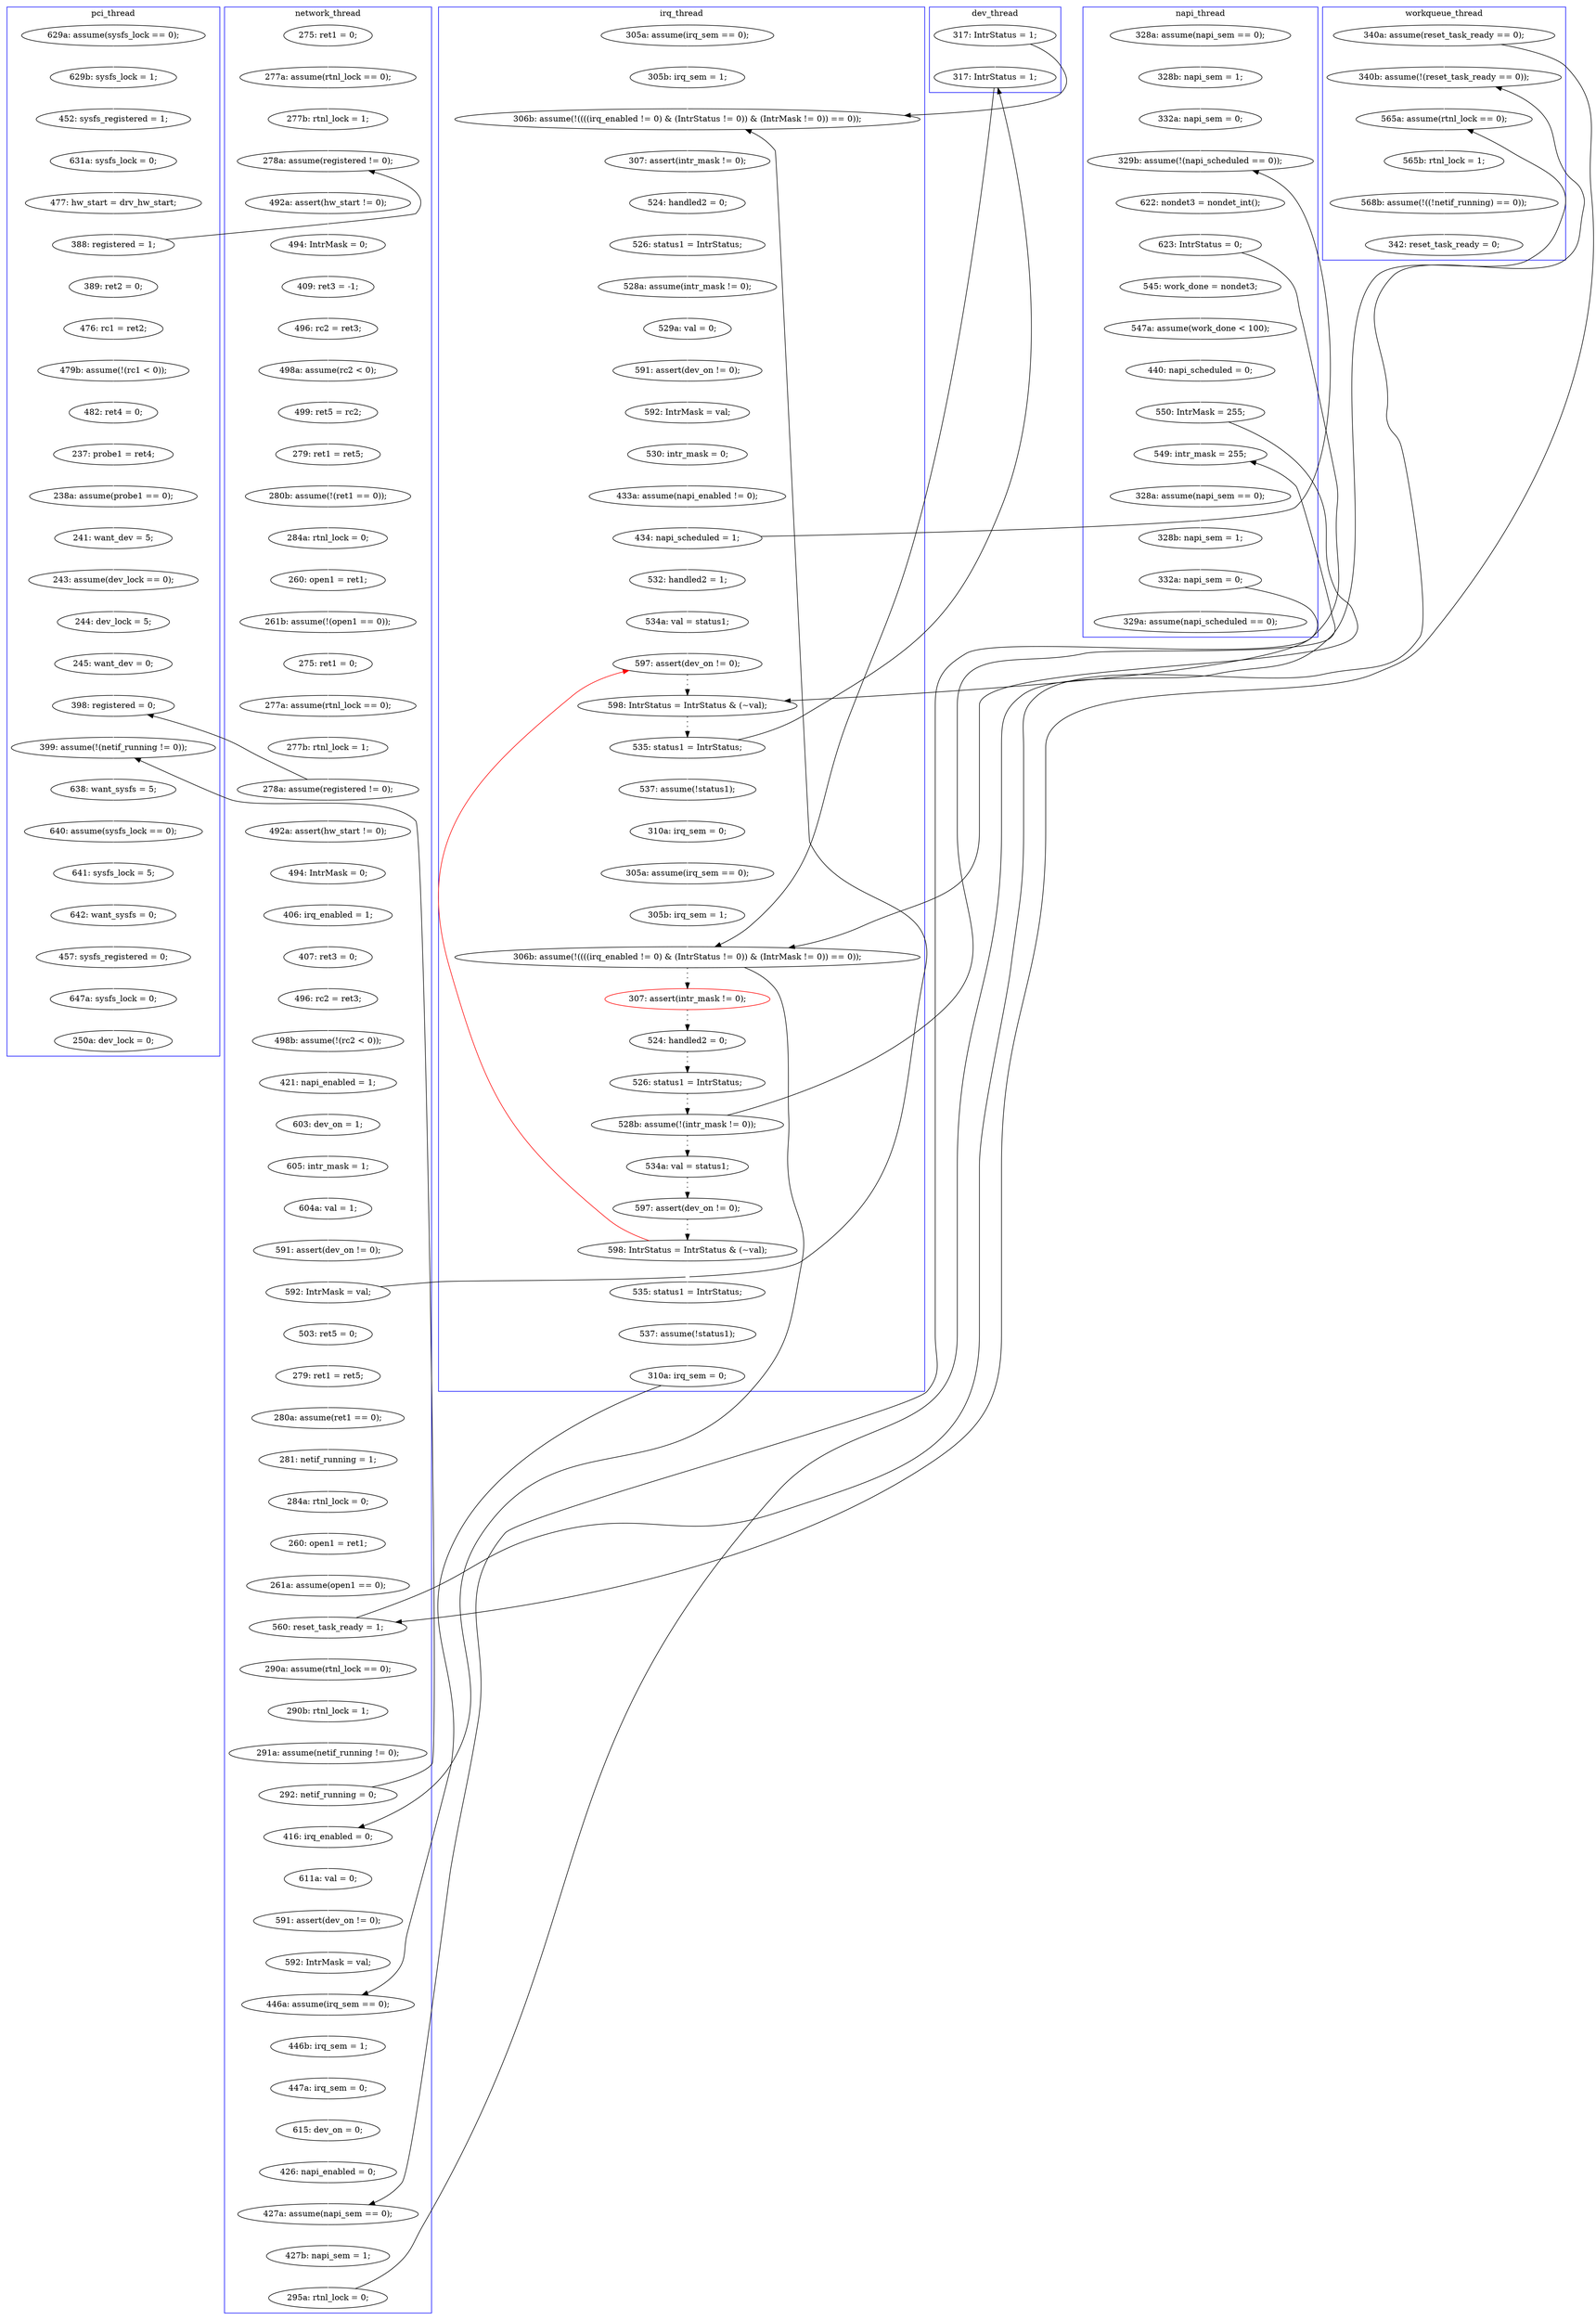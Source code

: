 digraph Counterexample {
	204 -> 205 [color = white, style = solid]
	74 -> 76 [color = black, style = solid, constraint = false]
	157 -> 158 [color = white, style = solid]
	99 -> 100 [color = white, style = solid]
	142 -> 143 [color = white, style = solid]
	228 -> 233 [color = black, style = dotted]
	127 -> 130 [color = white, style = solid]
	219 -> 227 [color = black, style = solid, constraint = false]
	155 -> 157 [color = white, style = solid]
	81 -> 192 [color = white, style = solid]
	154 -> 155 [color = white, style = solid]
	149 -> 153 [color = white, style = solid]
	263 -> 264 [color = white, style = solid]
	95 -> 96 [color = white, style = solid]
	184 -> 186 [color = white, style = solid]
	317 -> 320 [color = white, style = solid]
	216 -> 220 [color = white, style = solid]
	91 -> 94 [color = white, style = solid]
	205 -> 208 [color = white, style = solid]
	324 -> 325 [color = white, style = solid]
	254 -> 255 [color = black, style = solid, constraint = false]
	329 -> 330 [color = black, style = solid, constraint = false]
	326 -> 329 [color = white, style = solid]
	212 -> 218 [color = white, style = solid]
	204 -> 213 [color = black, style = solid, constraint = false]
	141 -> 142 [color = white, style = solid]
	234 -> 237 [color = white, style = solid]
	158 -> 162 [color = black, style = solid, constraint = false]
	308 -> 311 [color = white, style = solid]
	135 -> 136 [color = white, style = solid]
	173 -> 179 [color = white, style = solid]
	288 -> 289 [color = white, style = solid]
	245 -> 270 [color = black, style = dotted]
	289 -> 290 [color = white, style = solid]
	294 -> 308 [color = white, style = solid]
	272 -> 275 [color = white, style = solid]
	181 -> 183 [color = white, style = solid]
	100 -> 101 [color = white, style = solid]
	239 -> 243 [color = black, style = dotted]
	330 -> 331 [color = white, style = solid]
	42 -> 81 [color = white, style = solid]
	101 -> 104 [color = white, style = solid]
	35 -> 254 [color = black, style = solid, constraint = false]
	66 -> 76 [color = white, style = solid]
	190 -> 191 [color = white, style = solid]
	218 -> 247 [color = white, style = solid]
	192 -> 201 [color = white, style = solid]
	243 -> 245 [color = black, style = dotted]
	94 -> 95 [color = white, style = solid]
	165 -> 168 [color = white, style = solid]
	46 -> 47 [color = white, style = solid]
	117 -> 118 [color = white, style = solid]
	136 -> 141 [color = white, style = solid]
	74 -> 75 [color = white, style = solid]
	320 -> 324 [color = white, style = solid]
	252 -> 257 [color = white, style = solid]
	224 -> 225 [color = white, style = solid]
	269 -> 298 [color = white, style = solid]
	72 -> 162 [color = black, style = solid, constraint = false]
	284 -> 288 [color = white, style = solid]
	282 -> 284 [color = white, style = solid]
	272 -> 209 [color = red, style = solid, constraint = false]
	279 -> 315 [color = black, style = solid, constraint = false]
	334 -> 347 [color = white, style = solid]
	109 -> 110 [color = white, style = solid]
	213 -> 216 [color = black, style = dotted]
	90 -> 91 [color = white, style = solid]
	62 -> 162 [color = white, style = solid]
	125 -> 126 [color = white, style = solid]
	52 -> 65 [color = white, style = solid]
	47 -> 53 [color = white, style = solid]
	202 -> 209 [color = white, style = solid]
	316 -> 317 [color = white, style = solid]
	35 -> 255 [color = white, style = solid]
	179 -> 234 [color = white, style = solid]
	264 -> 269 [color = white, style = solid]
	199 -> 202 [color = white, style = solid]
	180 -> 181 [color = white, style = solid]
	110 -> 111 [color = white, style = solid]
	216 -> 219 [color = black, style = solid, constraint = false]
	162 -> 169 [color = white, style = solid]
	158 -> 164 [color = white, style = solid]
	41 -> 42 [color = white, style = solid]
	175 -> 176 [color = white, style = solid]
	168 -> 173 [color = white, style = solid]
	96 -> 99 [color = white, style = solid]
	186 -> 190 [color = white, style = solid]
	72 -> 219 [color = white, style = solid]
	325 -> 326 [color = white, style = solid]
	64 -> 74 [color = white, style = solid]
	146 -> 149 [color = white, style = solid]
	222 -> 224 [color = white, style = solid]
	201 -> 204 [color = white, style = solid]
	270 -> 272 [color = black, style = dotted]
	237 -> 254 [color = white, style = solid]
	233 -> 239 [color = black, style = dotted]
	247 -> 250 [color = white, style = solid]
	114 -> 115 [color = white, style = solid]
	315 -> 316 [color = white, style = solid]
	300 -> 301 [color = white, style = solid]
	75 -> 106 [color = white, style = solid]
	254 -> 260 [color = white, style = solid]
	275 -> 277 [color = white, style = solid]
	227 -> 228 [color = black, style = dotted]
	260 -> 261 [color = white, style = solid]
	291 -> 294 [color = white, style = solid]
	65 -> 66 [color = white, style = solid]
	250 -> 251 [color = white, style = solid]
	104 -> 125 [color = white, style = solid]
	153 -> 154 [color = white, style = solid]
	290 -> 291 [color = white, style = solid]
	218 -> 227 [color = black, style = solid, constraint = false]
	118 -> 282 [color = white, style = solid]
	130 -> 135 [color = white, style = solid]
	225 -> 227 [color = white, style = solid]
	126 -> 127 [color = white, style = solid]
	209 -> 213 [color = black, style = dotted]
	84 -> 85 [color = white, style = solid]
	61 -> 62 [color = white, style = solid]
	220 -> 222 [color = white, style = solid]
	301 -> 315 [color = white, style = solid]
	164 -> 165 [color = white, style = solid]
	261 -> 263 [color = white, style = solid]
	227 -> 269 [color = black, style = solid, constraint = false]
	277 -> 279 [color = white, style = solid]
	252 -> 325 [color = black, style = solid, constraint = false]
	106 -> 109 [color = white, style = solid]
	298 -> 300 [color = white, style = solid]
	76 -> 84 [color = white, style = solid]
	111 -> 114 [color = white, style = solid]
	264 -> 284 [color = black, style = solid, constraint = false]
	243 -> 247 [color = black, style = solid, constraint = false]
	251 -> 252 [color = white, style = solid]
	208 -> 212 [color = white, style = solid]
	255 -> 330 [color = white, style = solid]
	191 -> 199 [color = white, style = solid]
	85 -> 90 [color = white, style = solid]
	130 -> 282 [color = black, style = solid, constraint = false]
	176 -> 180 [color = white, style = solid]
	53 -> 59 [color = white, style = solid]
	331 -> 334 [color = white, style = solid]
	183 -> 184 [color = white, style = solid]
	115 -> 116 [color = white, style = solid]
	191 -> 192 [color = black, style = solid, constraint = false]
	169 -> 175 [color = white, style = solid]
	59 -> 64 [color = white, style = solid]
	116 -> 117 [color = white, style = solid]
	143 -> 146 [color = white, style = solid]
	subgraph cluster5 {
		label = workqueue_thread
		color = blue
		347  [label = "342: reset_task_ready = 0;"]
		331  [label = "565b: rtnl_lock = 1;"]
		330  [label = "565a: assume(rtnl_lock == 0);"]
		35  [label = "340a: assume(reset_task_ready == 0);"]
		334  [label = "568b: assume(!((!netif_running) == 0));"]
		255  [label = "340b: assume(!(reset_task_ready == 0));"]
	}
	subgraph cluster7 {
		label = dev_thread
		color = blue
		72  [label = "317: IntrStatus = 1;"]
		219  [label = "317: IntrStatus = 1;"]
	}
	subgraph cluster1 {
		label = pci_thread
		color = blue
		109  [label = "479b: assume(!(rc1 < 0));"]
		311  [label = "250a: dev_lock = 0;"]
		46  [label = "629a: assume(sysfs_lock == 0);"]
		115  [label = "241: want_dev = 5;"]
		59  [label = "631a: sysfs_lock = 0;"]
		117  [label = "244: dev_lock = 5;"]
		118  [label = "245: want_dev = 0;"]
		288  [label = "638: want_sysfs = 5;"]
		284  [label = "399: assume(!(netif_running != 0));"]
		114  [label = "238a: assume(probe1 == 0);"]
		282  [label = "398: registered = 0;"]
		106  [label = "476: rc1 = ret2;"]
		294  [label = "457: sysfs_registered = 0;"]
		291  [label = "642: want_sysfs = 0;"]
		111  [label = "237: probe1 = ret4;"]
		308  [label = "647a: sysfs_lock = 0;"]
		47  [label = "629b: sysfs_lock = 1;"]
		75  [label = "389: ret2 = 0;"]
		289  [label = "640: assume(sysfs_lock == 0);"]
		53  [label = "452: sysfs_registered = 1;"]
		110  [label = "482: ret4 = 0;"]
		74  [label = "388: registered = 1;"]
		290  [label = "641: sysfs_lock = 5;"]
		116  [label = "243: assume(dev_lock == 0);"]
		64  [label = "477: hw_start = drv_hw_start;"]
	}
	subgraph cluster2 {
		label = network_thread
		color = blue
		146  [label = "498b: assume(!(rc2 < 0));"]
		91  [label = "496: rc2 = ret3;"]
		99  [label = "280b: assume(!(ret1 == 0));"]
		126  [label = "277a: assume(rtnl_lock == 0);"]
		317  [label = "447a: irq_sem = 0;"]
		76  [label = "278a: assume(registered != 0);"]
		316  [label = "446b: irq_sem = 1;"]
		130  [label = "278a: assume(registered != 0);"]
		96  [label = "279: ret1 = ret5;"]
		298  [label = "611a: val = 0;"]
		155  [label = "604a: val = 1;"]
		173  [label = "281: netif_running = 1;"]
		326  [label = "427b: napi_sem = 1;"]
		164  [label = "503: ret5 = 0;"]
		324  [label = "426: napi_enabled = 0;"]
		158  [label = "592: IntrMask = val;"]
		261  [label = "290b: rtnl_lock = 1;"]
		149  [label = "421: napi_enabled = 1;"]
		234  [label = "260: open1 = ret1;"]
		65  [label = "277a: assume(rtnl_lock == 0);"]
		84  [label = "492a: assert(hw_start != 0);"]
		260  [label = "290a: assume(rtnl_lock == 0);"]
		66  [label = "277b: rtnl_lock = 1;"]
		85  [label = "494: IntrMask = 0;"]
		94  [label = "498a: assume(rc2 < 0);"]
		315  [label = "446a: assume(irq_sem == 0);"]
		269  [label = "416: irq_enabled = 0;"]
		264  [label = "292: netif_running = 0;"]
		325  [label = "427a: assume(napi_sem == 0);"]
		101  [label = "260: open1 = ret1;"]
		154  [label = "605: intr_mask = 1;"]
		263  [label = "291a: assume(netif_running != 0);"]
		254  [label = "560: reset_task_ready = 1;"]
		136  [label = "494: IntrMask = 0;"]
		104  [label = "261b: assume(!(open1 == 0));"]
		127  [label = "277b: rtnl_lock = 1;"]
		301  [label = "592: IntrMask = val;"]
		141  [label = "406: irq_enabled = 1;"]
		329  [label = "295a: rtnl_lock = 0;"]
		142  [label = "407: ret3 = 0;"]
		143  [label = "496: rc2 = ret3;"]
		320  [label = "615: dev_on = 0;"]
		90  [label = "409: ret3 = -1;"]
		100  [label = "284a: rtnl_lock = 0;"]
		168  [label = "280a: assume(ret1 == 0);"]
		237  [label = "261a: assume(open1 == 0);"]
		52  [label = "275: ret1 = 0;"]
		153  [label = "603: dev_on = 1;"]
		300  [label = "591: assert(dev_on != 0);"]
		95  [label = "499: ret5 = rc2;"]
		125  [label = "275: ret1 = 0;"]
		135  [label = "492a: assert(hw_start != 0);"]
		165  [label = "279: ret1 = ret5;"]
		179  [label = "284a: rtnl_lock = 0;"]
		157  [label = "591: assert(dev_on != 0);"]
	}
	subgraph cluster3 {
		label = irq_thread
		color = blue
		224  [label = "305a: assume(irq_sem == 0);"]
		243  [label = "528b: assume(!(intr_mask != 0));"]
		162  [label = "306b: assume(!((((irq_enabled != 0) & (IntrStatus != 0)) & (IntrMask != 0)) == 0));"]
		245  [label = "534a: val = status1;"]
		220  [label = "537: assume(!status1);"]
		169  [label = "307: assert(intr_mask != 0);"]
		227  [label = "306b: assume(!((((irq_enabled != 0) & (IntrStatus != 0)) & (IntrMask != 0)) == 0));"]
		209  [label = "597: assert(dev_on != 0);"]
		216  [label = "535: status1 = IntrStatus;"]
		228  [label = "307: assert(intr_mask != 0);", color = red]
		213  [label = "598: IntrStatus = IntrStatus & (~val);"]
		183  [label = "591: assert(dev_on != 0);"]
		180  [label = "528a: assume(intr_mask != 0);"]
		186  [label = "530: intr_mask = 0;"]
		191  [label = "434: napi_scheduled = 1;"]
		239  [label = "526: status1 = IntrStatus;"]
		202  [label = "534a: val = status1;"]
		176  [label = "526: status1 = IntrStatus;"]
		277  [label = "537: assume(!status1);"]
		272  [label = "598: IntrStatus = IntrStatus & (~val);"]
		181  [label = "529a: val = 0;"]
		175  [label = "524: handled2 = 0;"]
		61  [label = "305a: assume(irq_sem == 0);"]
		225  [label = "305b: irq_sem = 1;"]
		62  [label = "305b: irq_sem = 1;"]
		190  [label = "433a: assume(napi_enabled != 0);"]
		222  [label = "310a: irq_sem = 0;"]
		199  [label = "532: handled2 = 1;"]
		270  [label = "597: assert(dev_on != 0);"]
		275  [label = "535: status1 = IntrStatus;"]
		184  [label = "592: IntrMask = val;"]
		233  [label = "524: handled2 = 0;"]
		279  [label = "310a: irq_sem = 0;"]
	}
	subgraph cluster4 {
		label = napi_thread
		color = blue
		252  [label = "332a: napi_sem = 0;"]
		208  [label = "547a: assume(work_done < 100);"]
		41  [label = "328a: assume(napi_sem == 0);"]
		42  [label = "328b: napi_sem = 1;"]
		251  [label = "328b: napi_sem = 1;"]
		212  [label = "440: napi_scheduled = 0;"]
		192  [label = "329b: assume(!(napi_scheduled == 0));"]
		204  [label = "623: IntrStatus = 0;"]
		218  [label = "550: IntrMask = 255;"]
		257  [label = "329a: assume(napi_scheduled == 0);"]
		250  [label = "328a: assume(napi_sem == 0);"]
		201  [label = "622: nondet3 = nondet_int();"]
		205  [label = "545: work_done = nondet3;"]
		81  [label = "332a: napi_sem = 0;"]
		247  [label = "549: intr_mask = 255;"]
	}
}